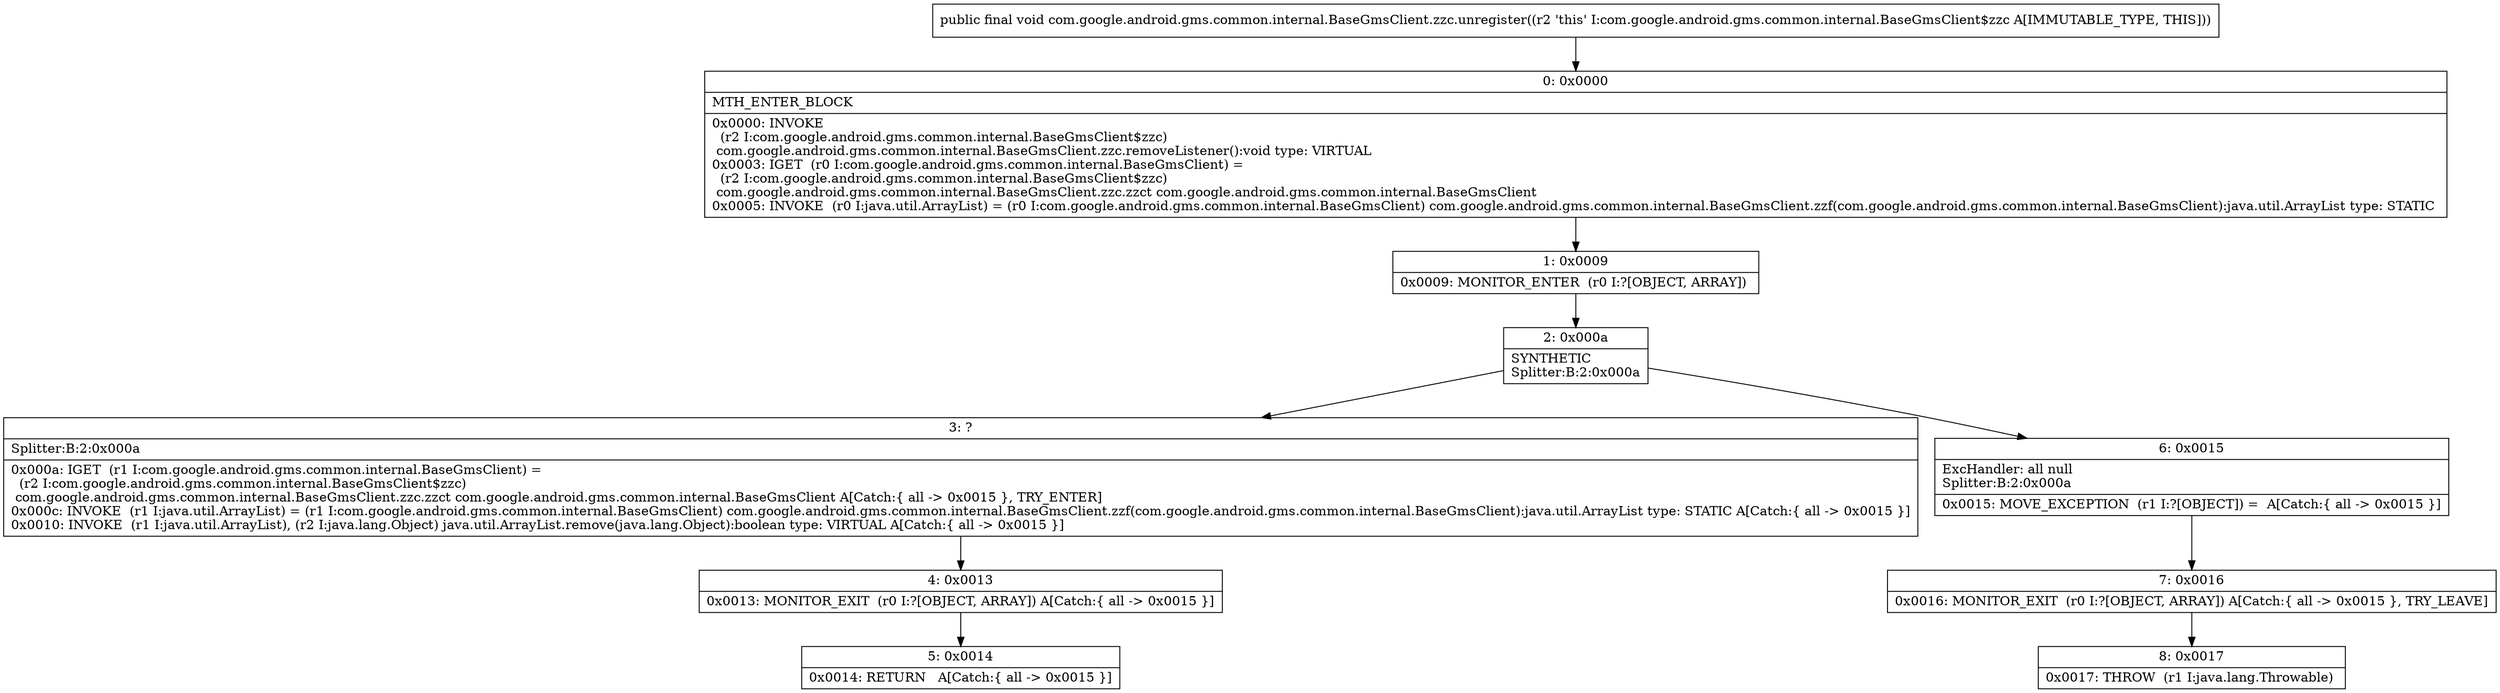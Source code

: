 digraph "CFG forcom.google.android.gms.common.internal.BaseGmsClient.zzc.unregister()V" {
Node_0 [shape=record,label="{0\:\ 0x0000|MTH_ENTER_BLOCK\l|0x0000: INVOKE  \l  (r2 I:com.google.android.gms.common.internal.BaseGmsClient$zzc)\l com.google.android.gms.common.internal.BaseGmsClient.zzc.removeListener():void type: VIRTUAL \l0x0003: IGET  (r0 I:com.google.android.gms.common.internal.BaseGmsClient) = \l  (r2 I:com.google.android.gms.common.internal.BaseGmsClient$zzc)\l com.google.android.gms.common.internal.BaseGmsClient.zzc.zzct com.google.android.gms.common.internal.BaseGmsClient \l0x0005: INVOKE  (r0 I:java.util.ArrayList) = (r0 I:com.google.android.gms.common.internal.BaseGmsClient) com.google.android.gms.common.internal.BaseGmsClient.zzf(com.google.android.gms.common.internal.BaseGmsClient):java.util.ArrayList type: STATIC \l}"];
Node_1 [shape=record,label="{1\:\ 0x0009|0x0009: MONITOR_ENTER  (r0 I:?[OBJECT, ARRAY]) \l}"];
Node_2 [shape=record,label="{2\:\ 0x000a|SYNTHETIC\lSplitter:B:2:0x000a\l}"];
Node_3 [shape=record,label="{3\:\ ?|Splitter:B:2:0x000a\l|0x000a: IGET  (r1 I:com.google.android.gms.common.internal.BaseGmsClient) = \l  (r2 I:com.google.android.gms.common.internal.BaseGmsClient$zzc)\l com.google.android.gms.common.internal.BaseGmsClient.zzc.zzct com.google.android.gms.common.internal.BaseGmsClient A[Catch:\{ all \-\> 0x0015 \}, TRY_ENTER]\l0x000c: INVOKE  (r1 I:java.util.ArrayList) = (r1 I:com.google.android.gms.common.internal.BaseGmsClient) com.google.android.gms.common.internal.BaseGmsClient.zzf(com.google.android.gms.common.internal.BaseGmsClient):java.util.ArrayList type: STATIC A[Catch:\{ all \-\> 0x0015 \}]\l0x0010: INVOKE  (r1 I:java.util.ArrayList), (r2 I:java.lang.Object) java.util.ArrayList.remove(java.lang.Object):boolean type: VIRTUAL A[Catch:\{ all \-\> 0x0015 \}]\l}"];
Node_4 [shape=record,label="{4\:\ 0x0013|0x0013: MONITOR_EXIT  (r0 I:?[OBJECT, ARRAY]) A[Catch:\{ all \-\> 0x0015 \}]\l}"];
Node_5 [shape=record,label="{5\:\ 0x0014|0x0014: RETURN   A[Catch:\{ all \-\> 0x0015 \}]\l}"];
Node_6 [shape=record,label="{6\:\ 0x0015|ExcHandler: all null\lSplitter:B:2:0x000a\l|0x0015: MOVE_EXCEPTION  (r1 I:?[OBJECT]) =  A[Catch:\{ all \-\> 0x0015 \}]\l}"];
Node_7 [shape=record,label="{7\:\ 0x0016|0x0016: MONITOR_EXIT  (r0 I:?[OBJECT, ARRAY]) A[Catch:\{ all \-\> 0x0015 \}, TRY_LEAVE]\l}"];
Node_8 [shape=record,label="{8\:\ 0x0017|0x0017: THROW  (r1 I:java.lang.Throwable) \l}"];
MethodNode[shape=record,label="{public final void com.google.android.gms.common.internal.BaseGmsClient.zzc.unregister((r2 'this' I:com.google.android.gms.common.internal.BaseGmsClient$zzc A[IMMUTABLE_TYPE, THIS])) }"];
MethodNode -> Node_0;
Node_0 -> Node_1;
Node_1 -> Node_2;
Node_2 -> Node_3;
Node_2 -> Node_6;
Node_3 -> Node_4;
Node_4 -> Node_5;
Node_6 -> Node_7;
Node_7 -> Node_8;
}

